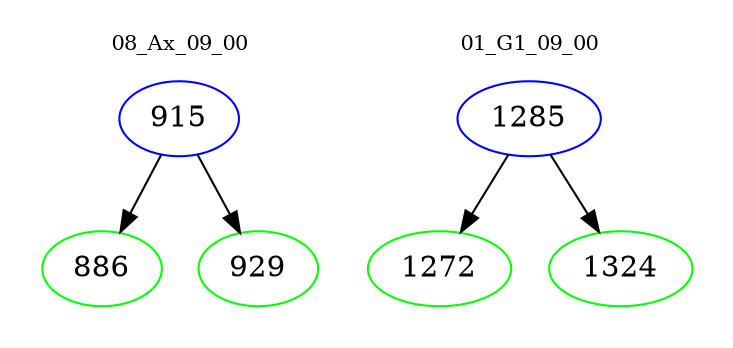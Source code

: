 digraph{
subgraph cluster_0 {
color = white
label = "08_Ax_09_00";
fontsize=10;
T0_915 [label="915", color="blue"]
T0_915 -> T0_886 [color="black"]
T0_886 [label="886", color="green"]
T0_915 -> T0_929 [color="black"]
T0_929 [label="929", color="green"]
}
subgraph cluster_1 {
color = white
label = "01_G1_09_00";
fontsize=10;
T1_1285 [label="1285", color="blue"]
T1_1285 -> T1_1272 [color="black"]
T1_1272 [label="1272", color="green"]
T1_1285 -> T1_1324 [color="black"]
T1_1324 [label="1324", color="green"]
}
}
